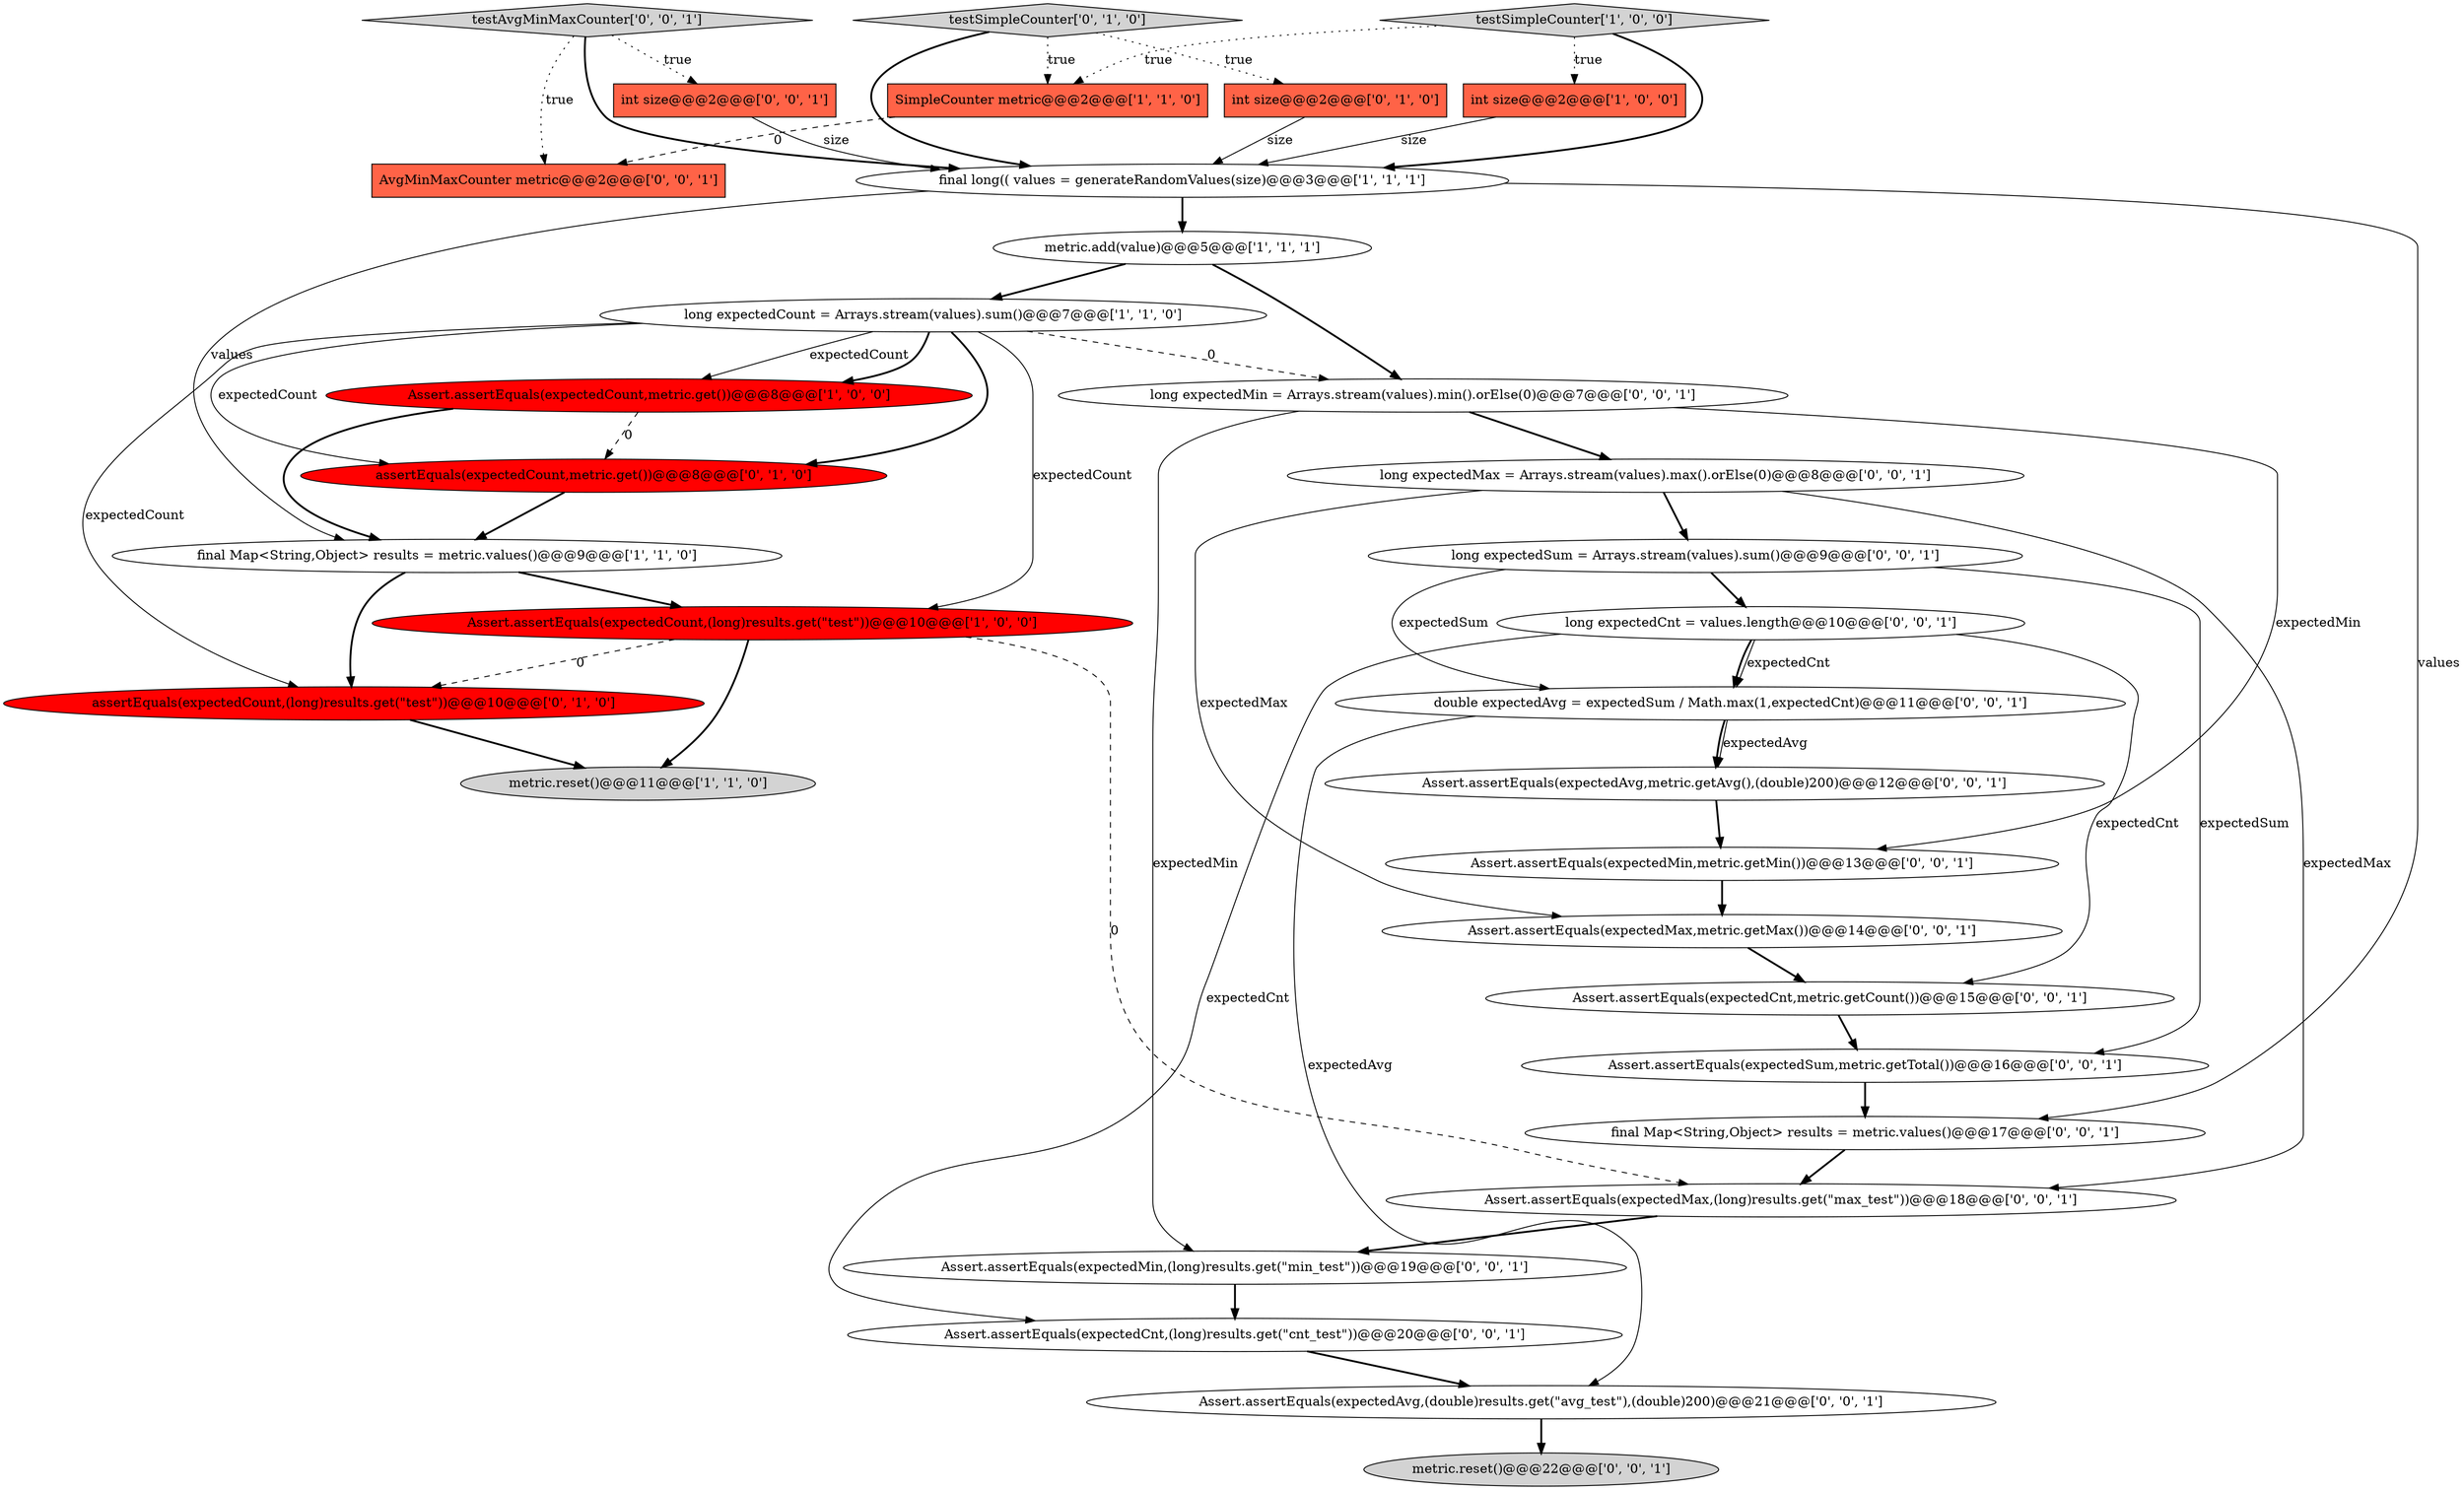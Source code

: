 digraph {
16 [style = filled, label = "double expectedAvg = expectedSum / Math.max(1,expectedCnt)@@@11@@@['0', '0', '1']", fillcolor = white, shape = ellipse image = "AAA0AAABBB3BBB"];
6 [style = filled, label = "Assert.assertEquals(expectedCount,(long)results.get(\"test\"))@@@10@@@['1', '0', '0']", fillcolor = red, shape = ellipse image = "AAA1AAABBB1BBB"];
27 [style = filled, label = "testAvgMinMaxCounter['0', '0', '1']", fillcolor = lightgray, shape = diamond image = "AAA0AAABBB3BBB"];
0 [style = filled, label = "final long(( values = generateRandomValues(size)@@@3@@@['1', '1', '1']", fillcolor = white, shape = ellipse image = "AAA0AAABBB1BBB"];
18 [style = filled, label = "Assert.assertEquals(expectedAvg,(double)results.get(\"avg_test\"),(double)200)@@@21@@@['0', '0', '1']", fillcolor = white, shape = ellipse image = "AAA0AAABBB3BBB"];
3 [style = filled, label = "SimpleCounter metric@@@2@@@['1', '1', '0']", fillcolor = tomato, shape = box image = "AAA0AAABBB1BBB"];
30 [style = filled, label = "Assert.assertEquals(expectedCnt,(long)results.get(\"cnt_test\"))@@@20@@@['0', '0', '1']", fillcolor = white, shape = ellipse image = "AAA0AAABBB3BBB"];
10 [style = filled, label = "int size@@@2@@@['0', '1', '0']", fillcolor = tomato, shape = box image = "AAA0AAABBB2BBB"];
5 [style = filled, label = "Assert.assertEquals(expectedCount,metric.get())@@@8@@@['1', '0', '0']", fillcolor = red, shape = ellipse image = "AAA1AAABBB1BBB"];
21 [style = filled, label = "AvgMinMaxCounter metric@@@2@@@['0', '0', '1']", fillcolor = tomato, shape = box image = "AAA0AAABBB3BBB"];
29 [style = filled, label = "Assert.assertEquals(expectedSum,metric.getTotal())@@@16@@@['0', '0', '1']", fillcolor = white, shape = ellipse image = "AAA0AAABBB3BBB"];
19 [style = filled, label = "final Map<String,Object> results = metric.values()@@@17@@@['0', '0', '1']", fillcolor = white, shape = ellipse image = "AAA0AAABBB3BBB"];
12 [style = filled, label = "testSimpleCounter['0', '1', '0']", fillcolor = lightgray, shape = diamond image = "AAA0AAABBB2BBB"];
4 [style = filled, label = "long expectedCount = Arrays.stream(values).sum()@@@7@@@['1', '1', '0']", fillcolor = white, shape = ellipse image = "AAA0AAABBB1BBB"];
2 [style = filled, label = "testSimpleCounter['1', '0', '0']", fillcolor = lightgray, shape = diamond image = "AAA0AAABBB1BBB"];
1 [style = filled, label = "int size@@@2@@@['1', '0', '0']", fillcolor = tomato, shape = box image = "AAA0AAABBB1BBB"];
8 [style = filled, label = "final Map<String,Object> results = metric.values()@@@9@@@['1', '1', '0']", fillcolor = white, shape = ellipse image = "AAA0AAABBB1BBB"];
26 [style = filled, label = "long expectedCnt = values.length@@@10@@@['0', '0', '1']", fillcolor = white, shape = ellipse image = "AAA0AAABBB3BBB"];
14 [style = filled, label = "Assert.assertEquals(expectedMin,metric.getMin())@@@13@@@['0', '0', '1']", fillcolor = white, shape = ellipse image = "AAA0AAABBB3BBB"];
9 [style = filled, label = "metric.add(value)@@@5@@@['1', '1', '1']", fillcolor = white, shape = ellipse image = "AAA0AAABBB1BBB"];
20 [style = filled, label = "Assert.assertEquals(expectedMin,(long)results.get(\"min_test\"))@@@19@@@['0', '0', '1']", fillcolor = white, shape = ellipse image = "AAA0AAABBB3BBB"];
28 [style = filled, label = "Assert.assertEquals(expectedMax,(long)results.get(\"max_test\"))@@@18@@@['0', '0', '1']", fillcolor = white, shape = ellipse image = "AAA0AAABBB3BBB"];
22 [style = filled, label = "long expectedMax = Arrays.stream(values).max().orElse(0)@@@8@@@['0', '0', '1']", fillcolor = white, shape = ellipse image = "AAA0AAABBB3BBB"];
31 [style = filled, label = "long expectedSum = Arrays.stream(values).sum()@@@9@@@['0', '0', '1']", fillcolor = white, shape = ellipse image = "AAA0AAABBB3BBB"];
13 [style = filled, label = "assertEquals(expectedCount,(long)results.get(\"test\"))@@@10@@@['0', '1', '0']", fillcolor = red, shape = ellipse image = "AAA1AAABBB2BBB"];
11 [style = filled, label = "assertEquals(expectedCount,metric.get())@@@8@@@['0', '1', '0']", fillcolor = red, shape = ellipse image = "AAA1AAABBB2BBB"];
23 [style = filled, label = "metric.reset()@@@22@@@['0', '0', '1']", fillcolor = lightgray, shape = ellipse image = "AAA0AAABBB3BBB"];
7 [style = filled, label = "metric.reset()@@@11@@@['1', '1', '0']", fillcolor = lightgray, shape = ellipse image = "AAA0AAABBB1BBB"];
15 [style = filled, label = "Assert.assertEquals(expectedMax,metric.getMax())@@@14@@@['0', '0', '1']", fillcolor = white, shape = ellipse image = "AAA0AAABBB3BBB"];
17 [style = filled, label = "int size@@@2@@@['0', '0', '1']", fillcolor = tomato, shape = box image = "AAA0AAABBB3BBB"];
32 [style = filled, label = "Assert.assertEquals(expectedAvg,metric.getAvg(),(double)200)@@@12@@@['0', '0', '1']", fillcolor = white, shape = ellipse image = "AAA0AAABBB3BBB"];
24 [style = filled, label = "Assert.assertEquals(expectedCnt,metric.getCount())@@@15@@@['0', '0', '1']", fillcolor = white, shape = ellipse image = "AAA0AAABBB3BBB"];
25 [style = filled, label = "long expectedMin = Arrays.stream(values).min().orElse(0)@@@7@@@['0', '0', '1']", fillcolor = white, shape = ellipse image = "AAA0AAABBB3BBB"];
2->3 [style = dotted, label="true"];
5->8 [style = bold, label=""];
12->3 [style = dotted, label="true"];
26->16 [style = solid, label="expectedCnt"];
0->9 [style = bold, label=""];
0->19 [style = solid, label="values"];
18->23 [style = bold, label=""];
25->22 [style = bold, label=""];
27->0 [style = bold, label=""];
28->20 [style = bold, label=""];
3->21 [style = dashed, label="0"];
10->0 [style = solid, label="size"];
22->15 [style = solid, label="expectedMax"];
25->14 [style = solid, label="expectedMin"];
9->4 [style = bold, label=""];
16->32 [style = solid, label="expectedAvg"];
22->31 [style = bold, label=""];
4->13 [style = solid, label="expectedCount"];
32->14 [style = bold, label=""];
8->6 [style = bold, label=""];
16->32 [style = bold, label=""];
24->29 [style = bold, label=""];
22->28 [style = solid, label="expectedMax"];
27->21 [style = dotted, label="true"];
8->13 [style = bold, label=""];
4->5 [style = solid, label="expectedCount"];
26->30 [style = solid, label="expectedCnt"];
12->0 [style = bold, label=""];
30->18 [style = bold, label=""];
26->24 [style = solid, label="expectedCnt"];
17->0 [style = solid, label="size"];
4->25 [style = dashed, label="0"];
4->6 [style = solid, label="expectedCount"];
26->16 [style = bold, label=""];
6->28 [style = dashed, label="0"];
31->26 [style = bold, label=""];
1->0 [style = solid, label="size"];
2->0 [style = bold, label=""];
6->13 [style = dashed, label="0"];
29->19 [style = bold, label=""];
12->10 [style = dotted, label="true"];
5->11 [style = dashed, label="0"];
2->1 [style = dotted, label="true"];
13->7 [style = bold, label=""];
9->25 [style = bold, label=""];
15->24 [style = bold, label=""];
25->20 [style = solid, label="expectedMin"];
4->11 [style = solid, label="expectedCount"];
11->8 [style = bold, label=""];
31->29 [style = solid, label="expectedSum"];
14->15 [style = bold, label=""];
16->18 [style = solid, label="expectedAvg"];
19->28 [style = bold, label=""];
27->17 [style = dotted, label="true"];
6->7 [style = bold, label=""];
4->11 [style = bold, label=""];
20->30 [style = bold, label=""];
4->5 [style = bold, label=""];
31->16 [style = solid, label="expectedSum"];
0->8 [style = solid, label="values"];
}
